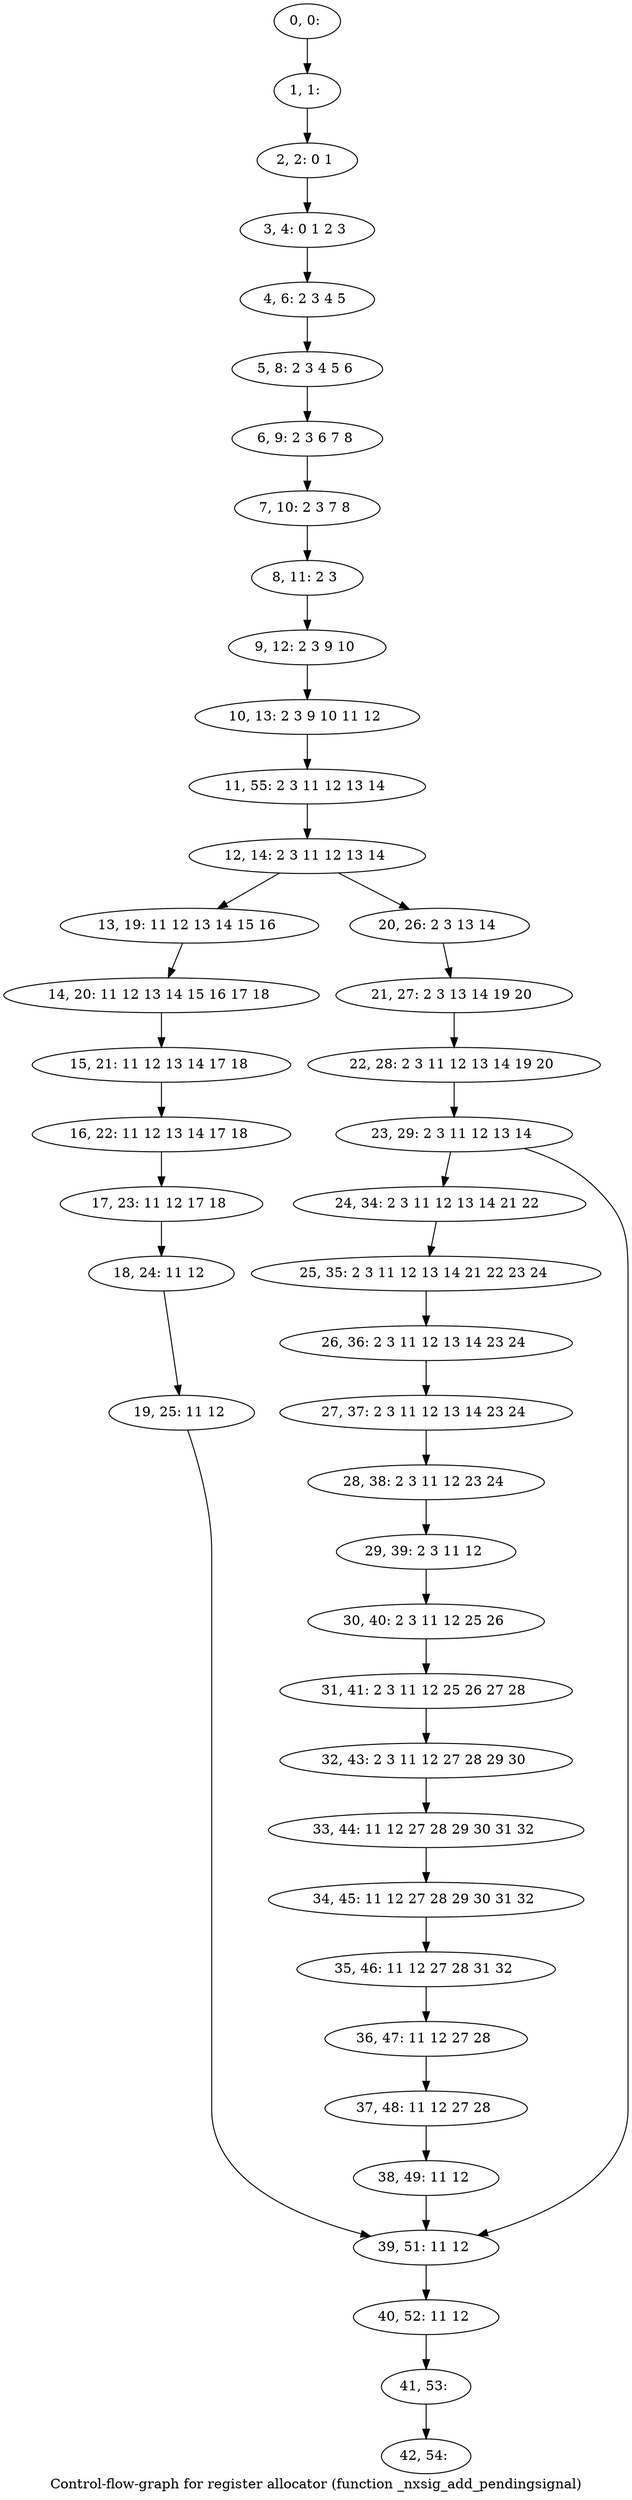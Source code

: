 digraph G {
graph [label="Control-flow-graph for register allocator (function _nxsig_add_pendingsignal)"]
0[label="0, 0: "];
1[label="1, 1: "];
2[label="2, 2: 0 1 "];
3[label="3, 4: 0 1 2 3 "];
4[label="4, 6: 2 3 4 5 "];
5[label="5, 8: 2 3 4 5 6 "];
6[label="6, 9: 2 3 6 7 8 "];
7[label="7, 10: 2 3 7 8 "];
8[label="8, 11: 2 3 "];
9[label="9, 12: 2 3 9 10 "];
10[label="10, 13: 2 3 9 10 11 12 "];
11[label="11, 55: 2 3 11 12 13 14 "];
12[label="12, 14: 2 3 11 12 13 14 "];
13[label="13, 19: 11 12 13 14 15 16 "];
14[label="14, 20: 11 12 13 14 15 16 17 18 "];
15[label="15, 21: 11 12 13 14 17 18 "];
16[label="16, 22: 11 12 13 14 17 18 "];
17[label="17, 23: 11 12 17 18 "];
18[label="18, 24: 11 12 "];
19[label="19, 25: 11 12 "];
20[label="20, 26: 2 3 13 14 "];
21[label="21, 27: 2 3 13 14 19 20 "];
22[label="22, 28: 2 3 11 12 13 14 19 20 "];
23[label="23, 29: 2 3 11 12 13 14 "];
24[label="24, 34: 2 3 11 12 13 14 21 22 "];
25[label="25, 35: 2 3 11 12 13 14 21 22 23 24 "];
26[label="26, 36: 2 3 11 12 13 14 23 24 "];
27[label="27, 37: 2 3 11 12 13 14 23 24 "];
28[label="28, 38: 2 3 11 12 23 24 "];
29[label="29, 39: 2 3 11 12 "];
30[label="30, 40: 2 3 11 12 25 26 "];
31[label="31, 41: 2 3 11 12 25 26 27 28 "];
32[label="32, 43: 2 3 11 12 27 28 29 30 "];
33[label="33, 44: 11 12 27 28 29 30 31 32 "];
34[label="34, 45: 11 12 27 28 29 30 31 32 "];
35[label="35, 46: 11 12 27 28 31 32 "];
36[label="36, 47: 11 12 27 28 "];
37[label="37, 48: 11 12 27 28 "];
38[label="38, 49: 11 12 "];
39[label="39, 51: 11 12 "];
40[label="40, 52: 11 12 "];
41[label="41, 53: "];
42[label="42, 54: "];
0->1 ;
1->2 ;
2->3 ;
3->4 ;
4->5 ;
5->6 ;
6->7 ;
7->8 ;
8->9 ;
9->10 ;
10->11 ;
11->12 ;
12->13 ;
12->20 ;
13->14 ;
14->15 ;
15->16 ;
16->17 ;
17->18 ;
18->19 ;
19->39 ;
20->21 ;
21->22 ;
22->23 ;
23->24 ;
23->39 ;
24->25 ;
25->26 ;
26->27 ;
27->28 ;
28->29 ;
29->30 ;
30->31 ;
31->32 ;
32->33 ;
33->34 ;
34->35 ;
35->36 ;
36->37 ;
37->38 ;
38->39 ;
39->40 ;
40->41 ;
41->42 ;
}
